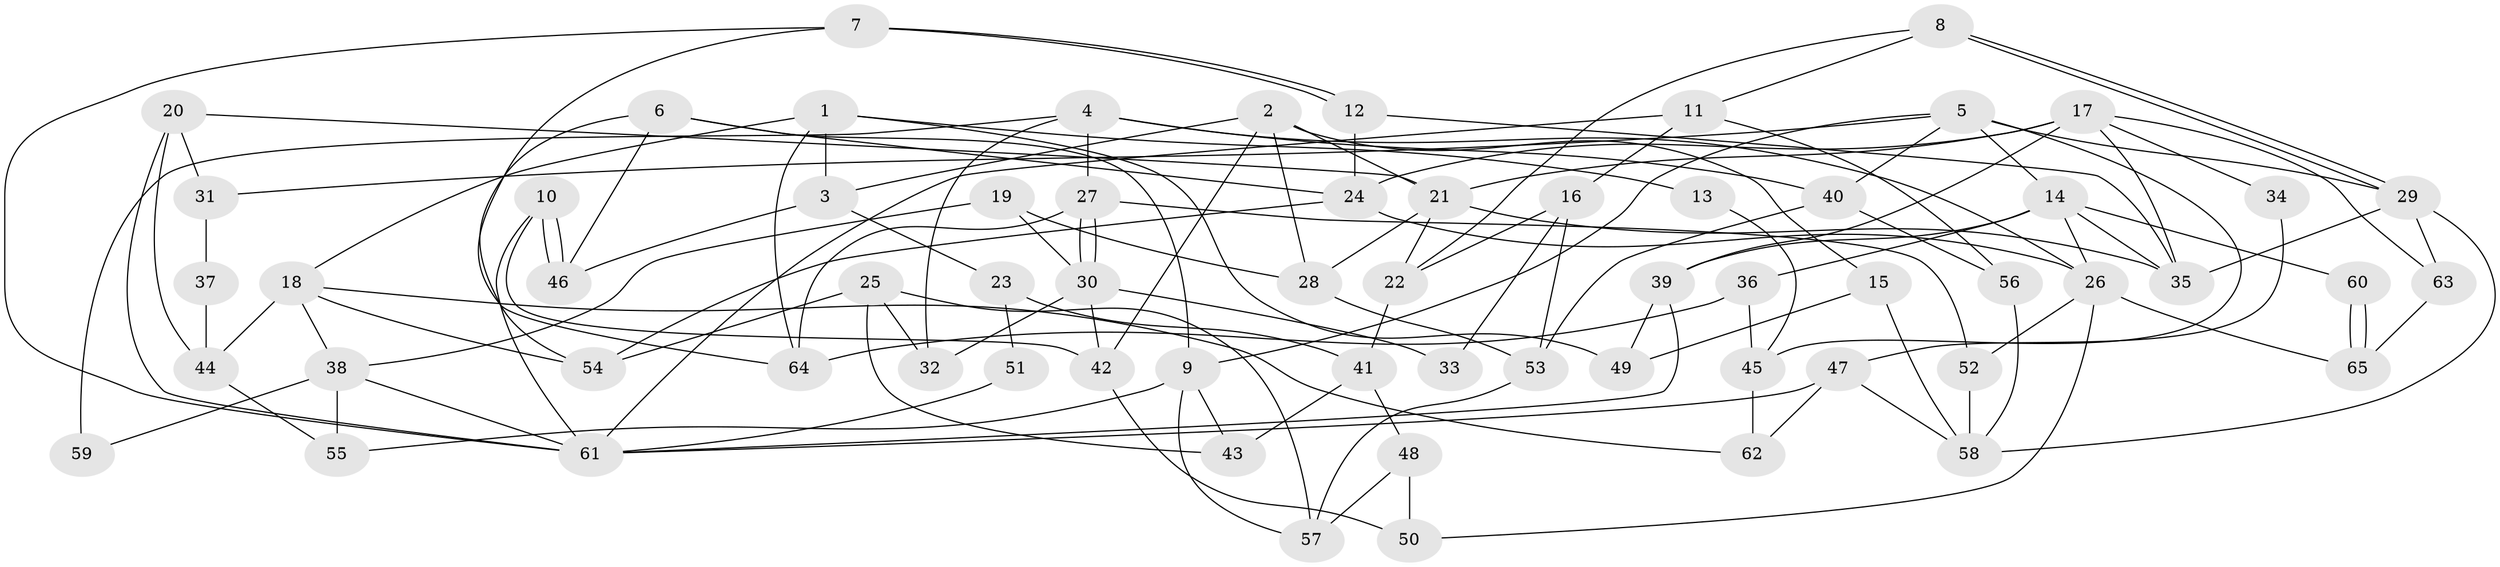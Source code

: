 // Generated by graph-tools (version 1.1) at 2025/36/03/09/25 02:36:14]
// undirected, 65 vertices, 130 edges
graph export_dot {
graph [start="1"]
  node [color=gray90,style=filled];
  1;
  2;
  3;
  4;
  5;
  6;
  7;
  8;
  9;
  10;
  11;
  12;
  13;
  14;
  15;
  16;
  17;
  18;
  19;
  20;
  21;
  22;
  23;
  24;
  25;
  26;
  27;
  28;
  29;
  30;
  31;
  32;
  33;
  34;
  35;
  36;
  37;
  38;
  39;
  40;
  41;
  42;
  43;
  44;
  45;
  46;
  47;
  48;
  49;
  50;
  51;
  52;
  53;
  54;
  55;
  56;
  57;
  58;
  59;
  60;
  61;
  62;
  63;
  64;
  65;
  1 -- 18;
  1 -- 49;
  1 -- 3;
  1 -- 13;
  1 -- 64;
  2 -- 42;
  2 -- 21;
  2 -- 3;
  2 -- 15;
  2 -- 28;
  3 -- 23;
  3 -- 46;
  4 -- 27;
  4 -- 26;
  4 -- 32;
  4 -- 40;
  4 -- 59;
  5 -- 45;
  5 -- 14;
  5 -- 9;
  5 -- 29;
  5 -- 31;
  5 -- 40;
  6 -- 9;
  6 -- 46;
  6 -- 24;
  6 -- 54;
  7 -- 64;
  7 -- 12;
  7 -- 12;
  7 -- 61;
  8 -- 29;
  8 -- 29;
  8 -- 22;
  8 -- 11;
  9 -- 55;
  9 -- 43;
  9 -- 57;
  10 -- 42;
  10 -- 46;
  10 -- 46;
  10 -- 61;
  11 -- 61;
  11 -- 16;
  11 -- 56;
  12 -- 35;
  12 -- 24;
  13 -- 45;
  14 -- 39;
  14 -- 35;
  14 -- 26;
  14 -- 36;
  14 -- 60;
  15 -- 58;
  15 -- 49;
  16 -- 53;
  16 -- 22;
  16 -- 33;
  17 -- 24;
  17 -- 63;
  17 -- 21;
  17 -- 34;
  17 -- 35;
  17 -- 39;
  18 -- 54;
  18 -- 38;
  18 -- 44;
  18 -- 62;
  19 -- 28;
  19 -- 30;
  19 -- 38;
  20 -- 21;
  20 -- 61;
  20 -- 31;
  20 -- 44;
  21 -- 35;
  21 -- 22;
  21 -- 28;
  22 -- 41;
  23 -- 41;
  23 -- 51;
  24 -- 26;
  24 -- 54;
  25 -- 57;
  25 -- 54;
  25 -- 32;
  25 -- 43;
  26 -- 50;
  26 -- 52;
  26 -- 65;
  27 -- 52;
  27 -- 30;
  27 -- 30;
  27 -- 64;
  28 -- 53;
  29 -- 35;
  29 -- 58;
  29 -- 63;
  30 -- 32;
  30 -- 33;
  30 -- 42;
  31 -- 37;
  34 -- 47;
  36 -- 64;
  36 -- 45;
  37 -- 44;
  38 -- 61;
  38 -- 55;
  38 -- 59;
  39 -- 61;
  39 -- 49;
  40 -- 53;
  40 -- 56;
  41 -- 43;
  41 -- 48;
  42 -- 50;
  44 -- 55;
  45 -- 62;
  47 -- 61;
  47 -- 58;
  47 -- 62;
  48 -- 57;
  48 -- 50;
  51 -- 61;
  52 -- 58;
  53 -- 57;
  56 -- 58;
  60 -- 65;
  60 -- 65;
  63 -- 65;
}
